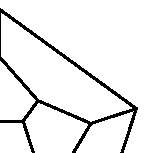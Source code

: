 %mpost -tex=latex 12mti.mp
verbatimtex 
%&latex 
\documentclass{article}
\usepackage[dvips]{graphicx,color}
\usepackage[papersize={840mm,1218mm}]{geometry}
\usepackage{amsmath}
\pagestyle{empty}
\begin{document} 
etex beginfig(0)
  pair P[], Q[], R[], S[];
  u:=.5cm;
  pickup pencircle scaled 1.0;
  for i=0 upto 4:
    P[i] = u* down rotated (i*360/5);
  endfor;
  P[5] = P[0];
  for i=0 upto 4:
    Q[i] = 3*( 1/2[ P[i], P[i+1] ] );
  endfor;
  Q[5] = Q[0];
  for i=0 upto 4:
    R[i] = 1/3( Q[i] + Q[i+1] + P[i+1] );
  endfor;
  R[5] = R[0];
  for i=0 upto 5:
    S[i] = 1.5*Q[i];
  endfor;
  for i=0 upto 4:
    draw P[i]   -- P[i+1];
    draw P[i+1] -- R[i];
    draw Q[i]   -- R[i];
    draw R[i]   -- Q[i+1];
    draw Q[i]   -- S[i];
    draw S[i]   -- S[i+1];
  endfor;
endfig;

beginfig(1)
  pair P[], Q[], R[], S[];
  u:=.5cm;
  pickup pencircle scaled 1.0;
  for i=0 upto 4:
    P[i] = u* down rotated (i*360/5);
  endfor;
  P[5] = P[0];
  for i=0 upto 4:
    Q[i] = 3*( 1/2[ P[i], P[i+1] ] );
  endfor;
  Q[5] = Q[0];
  for i=0 upto 4:
    R[i] = 1/3( Q[i] + Q[i+1] + P[i+1] );
  endfor;
  R[5] = R[0];
  for i=0 upto 5:
    S[i] = 1.5*Q[i];
  endfor;
  for i=0 upto 4:
    draw P[i]   -- P[i+1];
    draw P[i+1] -- R[i];
    draw Q[i]   -- R[i];
    draw R[i]   -- Q[i+1];
    draw Q[i]   -- S[i];
    draw S[i]   -- S[i+1];
  endfor;
  draw P[2] -- P[3] -- P[4] -- P[0] -- P[1] --
       R[0] -- Q[0] -- R[4] -- Q[4] -- R[3]
            -- Q[3] -- R[2] -- Q[2] --
       S[2] -- S[3] -- S[4] -- S[0] -- S[1] --
       Q[1] -- R[1] -- cycle
       withpen pencircle scaled 1.5bp withcolor red;
endfig;


 end
